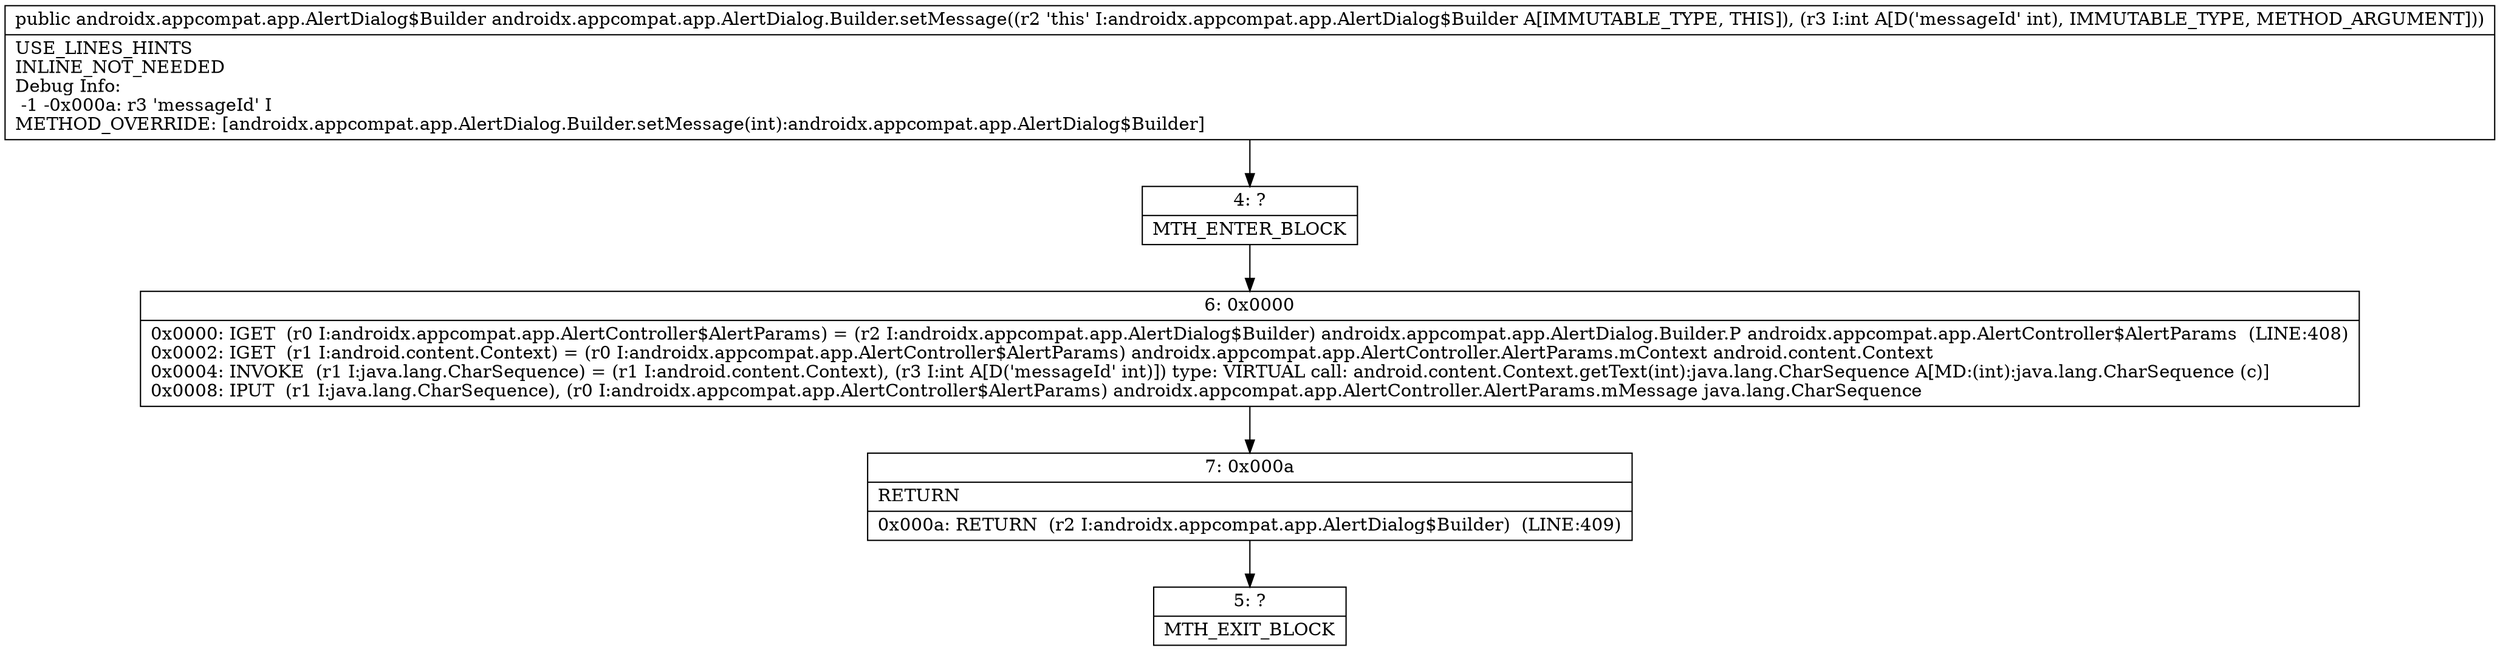 digraph "CFG forandroidx.appcompat.app.AlertDialog.Builder.setMessage(I)Landroidx\/appcompat\/app\/AlertDialog$Builder;" {
Node_4 [shape=record,label="{4\:\ ?|MTH_ENTER_BLOCK\l}"];
Node_6 [shape=record,label="{6\:\ 0x0000|0x0000: IGET  (r0 I:androidx.appcompat.app.AlertController$AlertParams) = (r2 I:androidx.appcompat.app.AlertDialog$Builder) androidx.appcompat.app.AlertDialog.Builder.P androidx.appcompat.app.AlertController$AlertParams  (LINE:408)\l0x0002: IGET  (r1 I:android.content.Context) = (r0 I:androidx.appcompat.app.AlertController$AlertParams) androidx.appcompat.app.AlertController.AlertParams.mContext android.content.Context \l0x0004: INVOKE  (r1 I:java.lang.CharSequence) = (r1 I:android.content.Context), (r3 I:int A[D('messageId' int)]) type: VIRTUAL call: android.content.Context.getText(int):java.lang.CharSequence A[MD:(int):java.lang.CharSequence (c)]\l0x0008: IPUT  (r1 I:java.lang.CharSequence), (r0 I:androidx.appcompat.app.AlertController$AlertParams) androidx.appcompat.app.AlertController.AlertParams.mMessage java.lang.CharSequence \l}"];
Node_7 [shape=record,label="{7\:\ 0x000a|RETURN\l|0x000a: RETURN  (r2 I:androidx.appcompat.app.AlertDialog$Builder)  (LINE:409)\l}"];
Node_5 [shape=record,label="{5\:\ ?|MTH_EXIT_BLOCK\l}"];
MethodNode[shape=record,label="{public androidx.appcompat.app.AlertDialog$Builder androidx.appcompat.app.AlertDialog.Builder.setMessage((r2 'this' I:androidx.appcompat.app.AlertDialog$Builder A[IMMUTABLE_TYPE, THIS]), (r3 I:int A[D('messageId' int), IMMUTABLE_TYPE, METHOD_ARGUMENT]))  | USE_LINES_HINTS\lINLINE_NOT_NEEDED\lDebug Info:\l  \-1 \-0x000a: r3 'messageId' I\lMETHOD_OVERRIDE: [androidx.appcompat.app.AlertDialog.Builder.setMessage(int):androidx.appcompat.app.AlertDialog$Builder]\l}"];
MethodNode -> Node_4;Node_4 -> Node_6;
Node_6 -> Node_7;
Node_7 -> Node_5;
}


